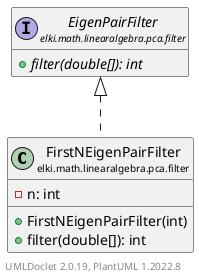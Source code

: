 @startuml
    remove .*\.(Instance|Par|Parameterizer|Factory)$
    set namespaceSeparator none
    hide empty fields
    hide empty methods

    class "<size:14>FirstNEigenPairFilter\n<size:10>elki.math.linearalgebra.pca.filter" as elki.math.linearalgebra.pca.filter.FirstNEigenPairFilter [[FirstNEigenPairFilter.html]] {
        -n: int
        +FirstNEigenPairFilter(int)
        +filter(double[]): int
    }

    interface "<size:14>EigenPairFilter\n<size:10>elki.math.linearalgebra.pca.filter" as elki.math.linearalgebra.pca.filter.EigenPairFilter [[EigenPairFilter.html]] {
        {abstract} +filter(double[]): int
    }
    class "<size:14>FirstNEigenPairFilter.Par\n<size:10>elki.math.linearalgebra.pca.filter" as elki.math.linearalgebra.pca.filter.FirstNEigenPairFilter.Par [[FirstNEigenPairFilter.Par.html]]

    elki.math.linearalgebra.pca.filter.EigenPairFilter <|.. elki.math.linearalgebra.pca.filter.FirstNEigenPairFilter
    elki.math.linearalgebra.pca.filter.FirstNEigenPairFilter +-- elki.math.linearalgebra.pca.filter.FirstNEigenPairFilter.Par

    center footer UMLDoclet 2.0.19, PlantUML 1.2022.8
@enduml
